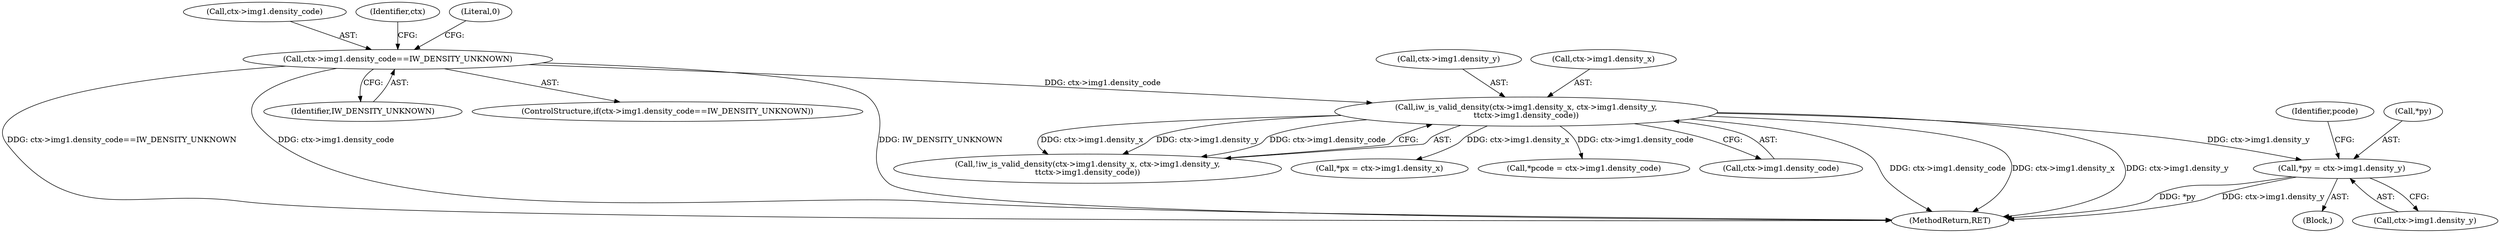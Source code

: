 digraph "0_imageworsener_dc49c807926b96e503bd7c0dec35119eecd6c6fe@pointer" {
"1000158" [label="(Call,*py = ctx->img1.density_y)"];
"1000131" [label="(Call,iw_is_valid_density(ctx->img1.density_x, ctx->img1.density_y,\n\t\tctx->img1.density_code))"];
"1000119" [label="(Call,ctx->img1.density_code==IW_DENSITY_UNKNOWN)"];
"1000137" [label="(Call,ctx->img1.density_y)"];
"1000168" [label="(Identifier,pcode)"];
"1000176" [label="(MethodReturn,RET)"];
"1000131" [label="(Call,iw_is_valid_density(ctx->img1.density_x, ctx->img1.density_y,\n\t\tctx->img1.density_code))"];
"1000130" [label="(Call,!iw_is_valid_density(ctx->img1.density_x, ctx->img1.density_y,\n\t\tctx->img1.density_code))"];
"1000150" [label="(Call,*px = ctx->img1.density_x)"];
"1000120" [label="(Call,ctx->img1.density_code)"];
"1000166" [label="(Call,*pcode = ctx->img1.density_code)"];
"1000132" [label="(Call,ctx->img1.density_x)"];
"1000142" [label="(Call,ctx->img1.density_code)"];
"1000134" [label="(Identifier,ctx)"];
"1000159" [label="(Call,*py)"];
"1000128" [label="(Literal,0)"];
"1000119" [label="(Call,ctx->img1.density_code==IW_DENSITY_UNKNOWN)"];
"1000125" [label="(Identifier,IW_DENSITY_UNKNOWN)"];
"1000118" [label="(ControlStructure,if(ctx->img1.density_code==IW_DENSITY_UNKNOWN))"];
"1000161" [label="(Call,ctx->img1.density_y)"];
"1000158" [label="(Call,*py = ctx->img1.density_y)"];
"1000105" [label="(Block,)"];
"1000158" -> "1000105"  [label="AST: "];
"1000158" -> "1000161"  [label="CFG: "];
"1000159" -> "1000158"  [label="AST: "];
"1000161" -> "1000158"  [label="AST: "];
"1000168" -> "1000158"  [label="CFG: "];
"1000158" -> "1000176"  [label="DDG: *py"];
"1000158" -> "1000176"  [label="DDG: ctx->img1.density_y"];
"1000131" -> "1000158"  [label="DDG: ctx->img1.density_y"];
"1000131" -> "1000130"  [label="AST: "];
"1000131" -> "1000142"  [label="CFG: "];
"1000132" -> "1000131"  [label="AST: "];
"1000137" -> "1000131"  [label="AST: "];
"1000142" -> "1000131"  [label="AST: "];
"1000130" -> "1000131"  [label="CFG: "];
"1000131" -> "1000176"  [label="DDG: ctx->img1.density_code"];
"1000131" -> "1000176"  [label="DDG: ctx->img1.density_x"];
"1000131" -> "1000176"  [label="DDG: ctx->img1.density_y"];
"1000131" -> "1000130"  [label="DDG: ctx->img1.density_x"];
"1000131" -> "1000130"  [label="DDG: ctx->img1.density_y"];
"1000131" -> "1000130"  [label="DDG: ctx->img1.density_code"];
"1000119" -> "1000131"  [label="DDG: ctx->img1.density_code"];
"1000131" -> "1000150"  [label="DDG: ctx->img1.density_x"];
"1000131" -> "1000166"  [label="DDG: ctx->img1.density_code"];
"1000119" -> "1000118"  [label="AST: "];
"1000119" -> "1000125"  [label="CFG: "];
"1000120" -> "1000119"  [label="AST: "];
"1000125" -> "1000119"  [label="AST: "];
"1000128" -> "1000119"  [label="CFG: "];
"1000134" -> "1000119"  [label="CFG: "];
"1000119" -> "1000176"  [label="DDG: IW_DENSITY_UNKNOWN"];
"1000119" -> "1000176"  [label="DDG: ctx->img1.density_code==IW_DENSITY_UNKNOWN"];
"1000119" -> "1000176"  [label="DDG: ctx->img1.density_code"];
}
